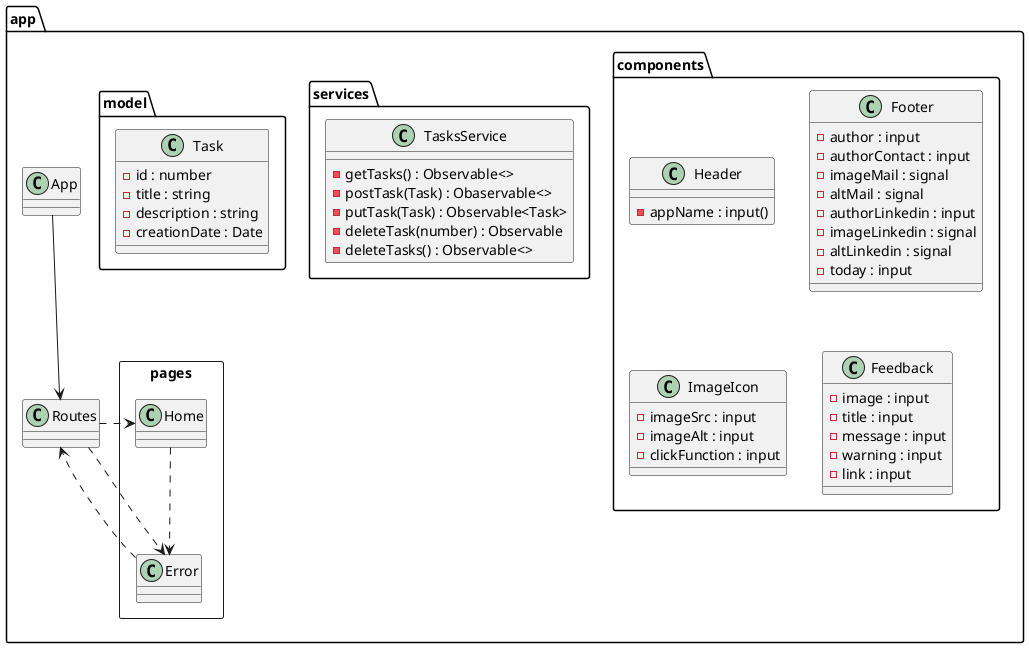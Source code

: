 @startuml

package app <<folder>> {
  class App
  class Routes
  package pages <<Rectangle>> {
    class Home
    class Error
  }
App --> Routes
Routes ..> Home
Home ..> Error
Routes ..> Error
Error ..> Routes
  package components <<folder>> {
    class Header {
      - appName : input()
    }
    class Footer {
      - author : input
      - authorContact : input
      - imageMail : signal
      - altMail : signal
      - authorLinkedin : input
      - imageLinkedin : signal
      - altLinkedin : signal
      - today : input
    }
    class ImageIcon {
      - imageSrc : input
      - imageAlt : input
      - clickFunction : input
    }
    class Feedback {
      - image : input
      - title : input
      - message : input
      - warning : input
      - link : input
    }
  }
  package services <<folder>> {
    class TasksService {
      - getTasks() : Observable<>
      - postTask(Task) : Obaservable<>
      - putTask(Task) : Observable<Task>
      - deleteTask(number) : Observable
      - deleteTasks() : Observable<>
    }
  }
  package model <<folder>> {
    class Task {
      - id : number
      - title : string
      - description : string
      - creationDate : Date
    }
  }
}
@enduml